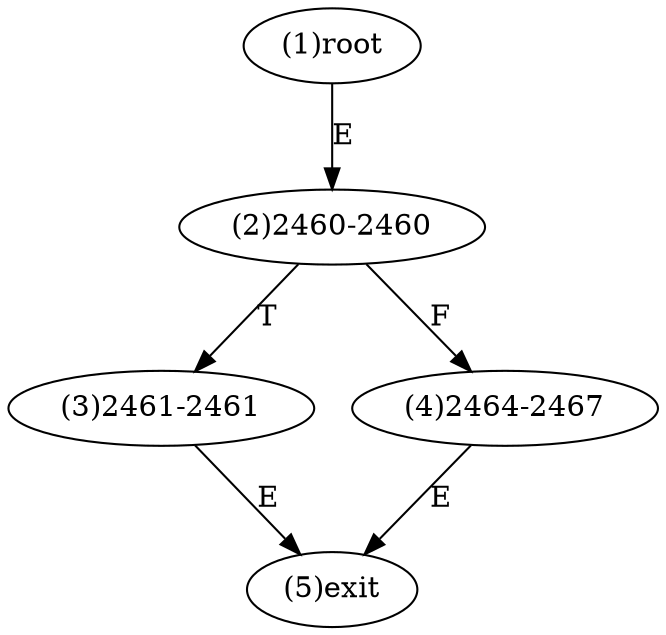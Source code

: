 digraph "" { 
1[ label="(1)root"];
2[ label="(2)2460-2460"];
3[ label="(3)2461-2461"];
4[ label="(4)2464-2467"];
5[ label="(5)exit"];
1->2[ label="E"];
2->4[ label="F"];
2->3[ label="T"];
3->5[ label="E"];
4->5[ label="E"];
}